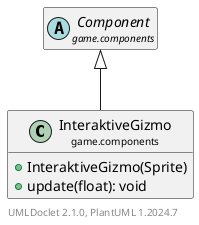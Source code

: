 @startuml
    set namespaceSeparator none
    hide empty fields
    hide empty methods

    class "<size:14>InteraktiveGizmo\n<size:10>game.components" as game.components.InteraktiveGizmo [[InteraktiveGizmo.html]] {
        +InteraktiveGizmo(Sprite)
        +update(float): void
    }

    abstract class "<size:14>Component\n<size:10>game.components" as game.components.Component [[Component.html]]

    game.components.Component <|-- game.components.InteraktiveGizmo

    center footer UMLDoclet 2.1.0, PlantUML %version()
@enduml
